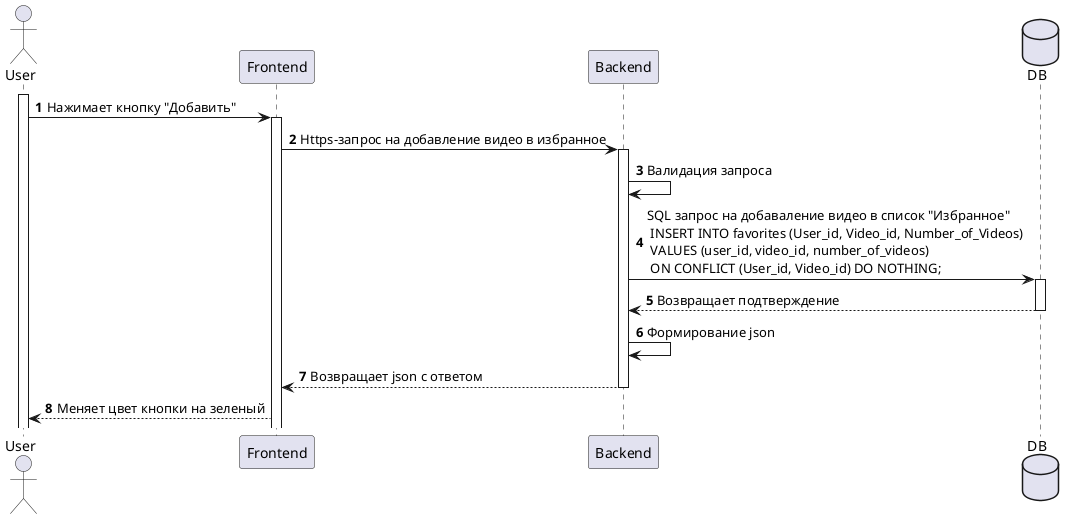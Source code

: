 @startuml

autonumber

actor User
participant Frontend
participant Backend
database DB

activate User
User -> Frontend: Нажимает кнопку "Добавить"
activate Frontend
Frontend -> Backend: Https-запрос на добавление видео в избранное
activate Backend
Backend -> Backend: Валидация запроса
Backend -> DB: SQL запрос на добаваление видео в список "Избранное"\n INSERT INTO favorites (User_id, Video_id, Number_of_Videos)\n VALUES (user_id, video_id, number_of_videos)\n ON CONFLICT (User_id, Video_id) DO NOTHING;                           
activate DB
DB --> Backend: Возвращает подтверждение
deactivate DB
Backend -> Backend: Формирование json
Backend --> Frontend: Возвращает json с ответом 
deactivate Backend
Frontend --> User: Меняет цвет кнопки на зеленый


@enduml